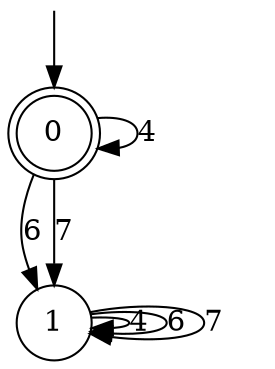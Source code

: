 digraph g {

	s0 [shape="doublecircle" label="0"];
	s1 [shape="circle" label="1"];
	s0 -> s0 [label="4"];
	s0 -> s1 [label="6"];
	s0 -> s1 [label="7"];
	s1 -> s1 [label="4"];
	s1 -> s1 [label="6"];
	s1 -> s1 [label="7"];

__start0 [label="" shape="none" width="0" height="0"];
__start0 -> s0;

}
